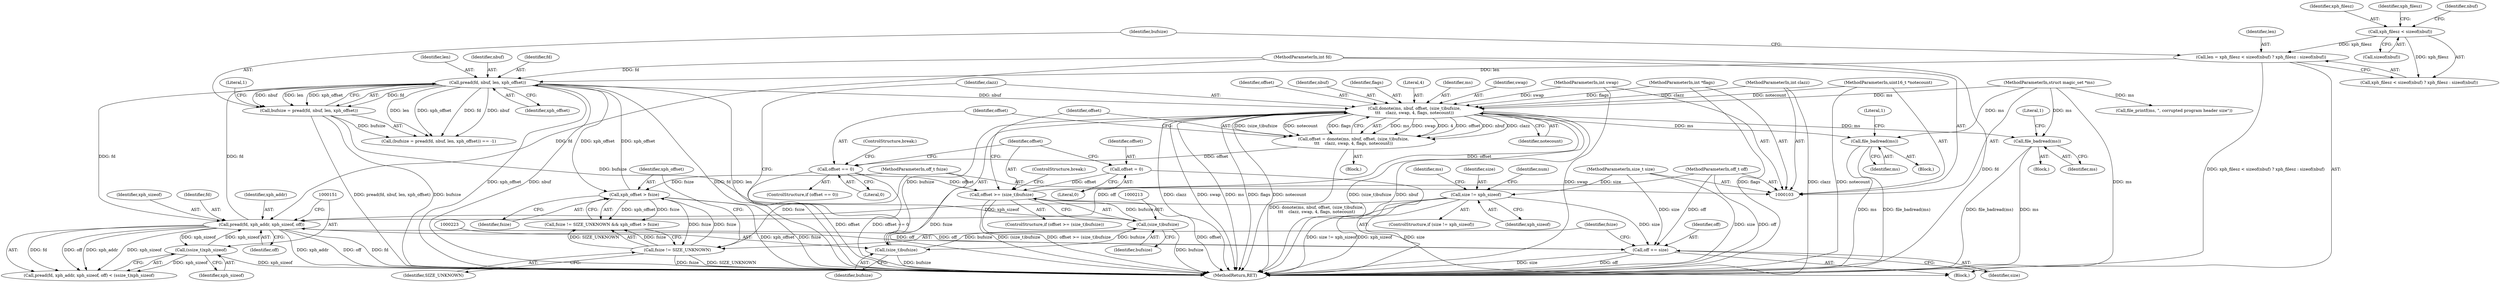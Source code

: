 digraph "0_file_ce90e05774dd77d86cfc8dfa6da57b32816841c4_3@pointer" {
"1000218" [label="(Call,donote(ms, nbuf, offset, (size_t)bufsize,\n\t\t\t    clazz, swap, 4, flags, notecount))"];
"1000104" [label="(MethodParameterIn,struct magic_set *ms)"];
"1000191" [label="(Call,pread(fd, nbuf, len, xph_offset))"];
"1000145" [label="(Call,pread(fd, xph_addr, xph_sizeof, off))"];
"1000107" [label="(MethodParameterIn,int fd)"];
"1000150" [label="(Call,(ssize_t)xph_sizeof)"];
"1000122" [label="(Call,size != xph_sizeof)"];
"1000110" [label="(MethodParameterIn,size_t size)"];
"1000159" [label="(Call,off += size)"];
"1000108" [label="(MethodParameterIn,off_t off)"];
"1000177" [label="(Call,len = xph_filesz < sizeof(nbuf) ? xph_filesz : sizeof(nbuf))"];
"1000180" [label="(Call,xph_filesz < sizeof(nbuf))"];
"1000167" [label="(Call,xph_offset > fsize)"];
"1000164" [label="(Call,fsize != SIZE_UNKNOWN)"];
"1000111" [label="(MethodParameterIn,off_t fsize)"];
"1000210" [label="(Call,offset >= (size_t)bufsize)"];
"1000231" [label="(Call,offset == 0)"];
"1000216" [label="(Call,offset = donote(ms, nbuf, offset, (size_t)bufsize,\n\t\t\t    clazz, swap, 4, flags, notecount))"];
"1000218" [label="(Call,donote(ms, nbuf, offset, (size_t)bufsize,\n\t\t\t    clazz, swap, 4, flags, notecount))"];
"1000222" [label="(Call,(size_t)bufsize)"];
"1000212" [label="(Call,(size_t)bufsize)"];
"1000189" [label="(Call,bufsize = pread(fd, nbuf, len, xph_offset))"];
"1000105" [label="(MethodParameterIn,int clazz)"];
"1000106" [label="(MethodParameterIn,int swap)"];
"1000112" [label="(MethodParameterIn,int *flags)"];
"1000113" [label="(MethodParameterIn,uint16_t *notecount)"];
"1000204" [label="(Call,offset = 0)"];
"1000154" [label="(Call,file_badread(ms))"];
"1000199" [label="(Call,file_badread(ms))"];
"1000204" [label="(Call,offset = 0)"];
"1000161" [label="(Identifier,size)"];
"1000191" [label="(Call,pread(fd, nbuf, len, xph_offset))"];
"1000149" [label="(Identifier,off)"];
"1000217" [label="(Identifier,offset)"];
"1000153" [label="(Block,)"];
"1000180" [label="(Call,xph_filesz < sizeof(nbuf))"];
"1000194" [label="(Identifier,len)"];
"1000198" [label="(Block,)"];
"1000146" [label="(Identifier,fd)"];
"1000144" [label="(Call,pread(fd, xph_addr, xph_sizeof, off) < (ssize_t)xph_sizeof)"];
"1000150" [label="(Call,(ssize_t)xph_sizeof)"];
"1000228" [label="(Identifier,flags)"];
"1000145" [label="(Call,pread(fd, xph_addr, xph_sizeof, off))"];
"1000154" [label="(Call,file_badread(ms))"];
"1000190" [label="(Identifier,bufsize)"];
"1000181" [label="(Identifier,xph_filesz)"];
"1000147" [label="(Identifier,xph_addr)"];
"1000237" [label="(MethodReturn,RET)"];
"1000121" [label="(ControlStructure,if (size != xph_sizeof))"];
"1000206" [label="(Literal,0)"];
"1000139" [label="(Identifier,num)"];
"1000227" [label="(Literal,4)"];
"1000165" [label="(Identifier,fsize)"];
"1000159" [label="(Call,off += size)"];
"1000193" [label="(Identifier,nbuf)"];
"1000219" [label="(Identifier,ms)"];
"1000216" [label="(Call,offset = donote(ms, nbuf, offset, (size_t)bufsize,\n\t\t\t    clazz, swap, 4, flags, notecount))"];
"1000177" [label="(Call,len = xph_filesz < sizeof(nbuf) ? xph_filesz : sizeof(nbuf))"];
"1000224" [label="(Identifier,bufsize)"];
"1000167" [label="(Call,xph_offset > fsize)"];
"1000188" [label="(Call,(bufsize = pread(fd, nbuf, len, xph_offset)) == -1)"];
"1000124" [label="(Identifier,xph_sizeof)"];
"1000199" [label="(Call,file_badread(ms))"];
"1000192" [label="(Identifier,fd)"];
"1000226" [label="(Identifier,swap)"];
"1000208" [label="(Block,)"];
"1000215" [label="(ControlStructure,break;)"];
"1000230" [label="(ControlStructure,if (offset == 0))"];
"1000166" [label="(Identifier,SIZE_UNKNOWN)"];
"1000212" [label="(Call,(size_t)bufsize)"];
"1000225" [label="(Identifier,clazz)"];
"1000160" [label="(Identifier,off)"];
"1000195" [label="(Identifier,xph_offset)"];
"1000234" [label="(ControlStructure,break;)"];
"1000182" [label="(Call,sizeof(nbuf))"];
"1000218" [label="(Call,donote(ms, nbuf, offset, (size_t)bufsize,\n\t\t\t    clazz, swap, 4, flags, notecount))"];
"1000122" [label="(Call,size != xph_sizeof)"];
"1000179" [label="(Call,xph_filesz < sizeof(nbuf) ? xph_filesz : sizeof(nbuf))"];
"1000189" [label="(Call,bufsize = pread(fd, nbuf, len, xph_offset))"];
"1000214" [label="(Identifier,bufsize)"];
"1000205" [label="(Identifier,offset)"];
"1000221" [label="(Identifier,offset)"];
"1000129" [label="(Identifier,ms)"];
"1000110" [label="(MethodParameterIn,size_t size)"];
"1000148" [label="(Identifier,xph_sizeof)"];
"1000211" [label="(Identifier,offset)"];
"1000184" [label="(Identifier,xph_filesz)"];
"1000113" [label="(MethodParameterIn,uint16_t *notecount)"];
"1000231" [label="(Call,offset == 0)"];
"1000142" [label="(Block,)"];
"1000169" [label="(Identifier,fsize)"];
"1000233" [label="(Literal,0)"];
"1000128" [label="(Call,file_printf(ms, \", corrupted program header size\"))"];
"1000186" [label="(Identifier,nbuf)"];
"1000107" [label="(MethodParameterIn,int fd)"];
"1000105" [label="(MethodParameterIn,int clazz)"];
"1000232" [label="(Identifier,offset)"];
"1000197" [label="(Literal,1)"];
"1000164" [label="(Call,fsize != SIZE_UNKNOWN)"];
"1000210" [label="(Call,offset >= (size_t)bufsize)"];
"1000104" [label="(MethodParameterIn,struct magic_set *ms)"];
"1000229" [label="(Identifier,notecount)"];
"1000155" [label="(Identifier,ms)"];
"1000203" [label="(Literal,1)"];
"1000163" [label="(Call,fsize != SIZE_UNKNOWN && xph_offset > fsize)"];
"1000123" [label="(Identifier,size)"];
"1000112" [label="(MethodParameterIn,int *flags)"];
"1000220" [label="(Identifier,nbuf)"];
"1000158" [label="(Literal,1)"];
"1000200" [label="(Identifier,ms)"];
"1000152" [label="(Identifier,xph_sizeof)"];
"1000106" [label="(MethodParameterIn,int swap)"];
"1000209" [label="(ControlStructure,if (offset >= (size_t)bufsize))"];
"1000178" [label="(Identifier,len)"];
"1000108" [label="(MethodParameterIn,off_t off)"];
"1000168" [label="(Identifier,xph_offset)"];
"1000111" [label="(MethodParameterIn,off_t fsize)"];
"1000222" [label="(Call,(size_t)bufsize)"];
"1000218" -> "1000216"  [label="AST: "];
"1000218" -> "1000229"  [label="CFG: "];
"1000219" -> "1000218"  [label="AST: "];
"1000220" -> "1000218"  [label="AST: "];
"1000221" -> "1000218"  [label="AST: "];
"1000222" -> "1000218"  [label="AST: "];
"1000225" -> "1000218"  [label="AST: "];
"1000226" -> "1000218"  [label="AST: "];
"1000227" -> "1000218"  [label="AST: "];
"1000228" -> "1000218"  [label="AST: "];
"1000229" -> "1000218"  [label="AST: "];
"1000216" -> "1000218"  [label="CFG: "];
"1000218" -> "1000237"  [label="DDG: clazz"];
"1000218" -> "1000237"  [label="DDG: swap"];
"1000218" -> "1000237"  [label="DDG: ms"];
"1000218" -> "1000237"  [label="DDG: flags"];
"1000218" -> "1000237"  [label="DDG: notecount"];
"1000218" -> "1000237"  [label="DDG: (size_t)bufsize"];
"1000218" -> "1000237"  [label="DDG: nbuf"];
"1000218" -> "1000154"  [label="DDG: ms"];
"1000218" -> "1000199"  [label="DDG: ms"];
"1000218" -> "1000216"  [label="DDG: ms"];
"1000218" -> "1000216"  [label="DDG: swap"];
"1000218" -> "1000216"  [label="DDG: 4"];
"1000218" -> "1000216"  [label="DDG: offset"];
"1000218" -> "1000216"  [label="DDG: nbuf"];
"1000218" -> "1000216"  [label="DDG: clazz"];
"1000218" -> "1000216"  [label="DDG: (size_t)bufsize"];
"1000218" -> "1000216"  [label="DDG: notecount"];
"1000218" -> "1000216"  [label="DDG: flags"];
"1000104" -> "1000218"  [label="DDG: ms"];
"1000191" -> "1000218"  [label="DDG: nbuf"];
"1000210" -> "1000218"  [label="DDG: offset"];
"1000222" -> "1000218"  [label="DDG: bufsize"];
"1000105" -> "1000218"  [label="DDG: clazz"];
"1000106" -> "1000218"  [label="DDG: swap"];
"1000112" -> "1000218"  [label="DDG: flags"];
"1000113" -> "1000218"  [label="DDG: notecount"];
"1000104" -> "1000103"  [label="AST: "];
"1000104" -> "1000237"  [label="DDG: ms"];
"1000104" -> "1000128"  [label="DDG: ms"];
"1000104" -> "1000154"  [label="DDG: ms"];
"1000104" -> "1000199"  [label="DDG: ms"];
"1000191" -> "1000189"  [label="AST: "];
"1000191" -> "1000195"  [label="CFG: "];
"1000192" -> "1000191"  [label="AST: "];
"1000193" -> "1000191"  [label="AST: "];
"1000194" -> "1000191"  [label="AST: "];
"1000195" -> "1000191"  [label="AST: "];
"1000189" -> "1000191"  [label="CFG: "];
"1000191" -> "1000237"  [label="DDG: len"];
"1000191" -> "1000237"  [label="DDG: xph_offset"];
"1000191" -> "1000237"  [label="DDG: nbuf"];
"1000191" -> "1000237"  [label="DDG: fd"];
"1000191" -> "1000145"  [label="DDG: fd"];
"1000191" -> "1000167"  [label="DDG: xph_offset"];
"1000191" -> "1000188"  [label="DDG: fd"];
"1000191" -> "1000188"  [label="DDG: nbuf"];
"1000191" -> "1000188"  [label="DDG: len"];
"1000191" -> "1000188"  [label="DDG: xph_offset"];
"1000191" -> "1000189"  [label="DDG: fd"];
"1000191" -> "1000189"  [label="DDG: nbuf"];
"1000191" -> "1000189"  [label="DDG: len"];
"1000191" -> "1000189"  [label="DDG: xph_offset"];
"1000145" -> "1000191"  [label="DDG: fd"];
"1000107" -> "1000191"  [label="DDG: fd"];
"1000177" -> "1000191"  [label="DDG: len"];
"1000167" -> "1000191"  [label="DDG: xph_offset"];
"1000145" -> "1000144"  [label="AST: "];
"1000145" -> "1000149"  [label="CFG: "];
"1000146" -> "1000145"  [label="AST: "];
"1000147" -> "1000145"  [label="AST: "];
"1000148" -> "1000145"  [label="AST: "];
"1000149" -> "1000145"  [label="AST: "];
"1000151" -> "1000145"  [label="CFG: "];
"1000145" -> "1000237"  [label="DDG: off"];
"1000145" -> "1000237"  [label="DDG: fd"];
"1000145" -> "1000237"  [label="DDG: xph_addr"];
"1000145" -> "1000144"  [label="DDG: fd"];
"1000145" -> "1000144"  [label="DDG: xph_addr"];
"1000145" -> "1000144"  [label="DDG: xph_sizeof"];
"1000145" -> "1000144"  [label="DDG: off"];
"1000107" -> "1000145"  [label="DDG: fd"];
"1000150" -> "1000145"  [label="DDG: xph_sizeof"];
"1000122" -> "1000145"  [label="DDG: xph_sizeof"];
"1000159" -> "1000145"  [label="DDG: off"];
"1000108" -> "1000145"  [label="DDG: off"];
"1000145" -> "1000150"  [label="DDG: xph_sizeof"];
"1000145" -> "1000159"  [label="DDG: off"];
"1000107" -> "1000103"  [label="AST: "];
"1000107" -> "1000237"  [label="DDG: fd"];
"1000150" -> "1000144"  [label="AST: "];
"1000150" -> "1000152"  [label="CFG: "];
"1000151" -> "1000150"  [label="AST: "];
"1000152" -> "1000150"  [label="AST: "];
"1000144" -> "1000150"  [label="CFG: "];
"1000150" -> "1000237"  [label="DDG: xph_sizeof"];
"1000150" -> "1000144"  [label="DDG: xph_sizeof"];
"1000122" -> "1000121"  [label="AST: "];
"1000122" -> "1000124"  [label="CFG: "];
"1000123" -> "1000122"  [label="AST: "];
"1000124" -> "1000122"  [label="AST: "];
"1000129" -> "1000122"  [label="CFG: "];
"1000139" -> "1000122"  [label="CFG: "];
"1000122" -> "1000237"  [label="DDG: size"];
"1000122" -> "1000237"  [label="DDG: size != xph_sizeof"];
"1000122" -> "1000237"  [label="DDG: xph_sizeof"];
"1000110" -> "1000122"  [label="DDG: size"];
"1000122" -> "1000159"  [label="DDG: size"];
"1000110" -> "1000103"  [label="AST: "];
"1000110" -> "1000237"  [label="DDG: size"];
"1000110" -> "1000159"  [label="DDG: size"];
"1000159" -> "1000142"  [label="AST: "];
"1000159" -> "1000161"  [label="CFG: "];
"1000160" -> "1000159"  [label="AST: "];
"1000161" -> "1000159"  [label="AST: "];
"1000165" -> "1000159"  [label="CFG: "];
"1000159" -> "1000237"  [label="DDG: off"];
"1000159" -> "1000237"  [label="DDG: size"];
"1000108" -> "1000159"  [label="DDG: off"];
"1000108" -> "1000103"  [label="AST: "];
"1000108" -> "1000237"  [label="DDG: off"];
"1000177" -> "1000142"  [label="AST: "];
"1000177" -> "1000179"  [label="CFG: "];
"1000178" -> "1000177"  [label="AST: "];
"1000179" -> "1000177"  [label="AST: "];
"1000190" -> "1000177"  [label="CFG: "];
"1000177" -> "1000237"  [label="DDG: xph_filesz < sizeof(nbuf) ? xph_filesz : sizeof(nbuf)"];
"1000180" -> "1000177"  [label="DDG: xph_filesz"];
"1000180" -> "1000179"  [label="AST: "];
"1000180" -> "1000182"  [label="CFG: "];
"1000181" -> "1000180"  [label="AST: "];
"1000182" -> "1000180"  [label="AST: "];
"1000184" -> "1000180"  [label="CFG: "];
"1000186" -> "1000180"  [label="CFG: "];
"1000180" -> "1000179"  [label="DDG: xph_filesz"];
"1000167" -> "1000163"  [label="AST: "];
"1000167" -> "1000169"  [label="CFG: "];
"1000168" -> "1000167"  [label="AST: "];
"1000169" -> "1000167"  [label="AST: "];
"1000163" -> "1000167"  [label="CFG: "];
"1000167" -> "1000237"  [label="DDG: xph_offset"];
"1000167" -> "1000237"  [label="DDG: fsize"];
"1000167" -> "1000164"  [label="DDG: fsize"];
"1000167" -> "1000163"  [label="DDG: xph_offset"];
"1000167" -> "1000163"  [label="DDG: fsize"];
"1000164" -> "1000167"  [label="DDG: fsize"];
"1000111" -> "1000167"  [label="DDG: fsize"];
"1000164" -> "1000163"  [label="AST: "];
"1000164" -> "1000166"  [label="CFG: "];
"1000165" -> "1000164"  [label="AST: "];
"1000166" -> "1000164"  [label="AST: "];
"1000168" -> "1000164"  [label="CFG: "];
"1000163" -> "1000164"  [label="CFG: "];
"1000164" -> "1000237"  [label="DDG: SIZE_UNKNOWN"];
"1000164" -> "1000237"  [label="DDG: fsize"];
"1000164" -> "1000163"  [label="DDG: fsize"];
"1000164" -> "1000163"  [label="DDG: SIZE_UNKNOWN"];
"1000111" -> "1000164"  [label="DDG: fsize"];
"1000111" -> "1000103"  [label="AST: "];
"1000111" -> "1000237"  [label="DDG: fsize"];
"1000210" -> "1000209"  [label="AST: "];
"1000210" -> "1000212"  [label="CFG: "];
"1000211" -> "1000210"  [label="AST: "];
"1000212" -> "1000210"  [label="AST: "];
"1000215" -> "1000210"  [label="CFG: "];
"1000217" -> "1000210"  [label="CFG: "];
"1000210" -> "1000237"  [label="DDG: offset >= (size_t)bufsize"];
"1000210" -> "1000237"  [label="DDG: (size_t)bufsize"];
"1000210" -> "1000237"  [label="DDG: offset"];
"1000231" -> "1000210"  [label="DDG: offset"];
"1000204" -> "1000210"  [label="DDG: offset"];
"1000212" -> "1000210"  [label="DDG: bufsize"];
"1000231" -> "1000230"  [label="AST: "];
"1000231" -> "1000233"  [label="CFG: "];
"1000232" -> "1000231"  [label="AST: "];
"1000233" -> "1000231"  [label="AST: "];
"1000211" -> "1000231"  [label="CFG: "];
"1000234" -> "1000231"  [label="CFG: "];
"1000231" -> "1000237"  [label="DDG: offset == 0"];
"1000231" -> "1000237"  [label="DDG: offset"];
"1000216" -> "1000231"  [label="DDG: offset"];
"1000216" -> "1000208"  [label="AST: "];
"1000217" -> "1000216"  [label="AST: "];
"1000232" -> "1000216"  [label="CFG: "];
"1000216" -> "1000237"  [label="DDG: donote(ms, nbuf, offset, (size_t)bufsize,\n\t\t\t    clazz, swap, 4, flags, notecount)"];
"1000222" -> "1000224"  [label="CFG: "];
"1000223" -> "1000222"  [label="AST: "];
"1000224" -> "1000222"  [label="AST: "];
"1000225" -> "1000222"  [label="CFG: "];
"1000222" -> "1000237"  [label="DDG: bufsize"];
"1000222" -> "1000212"  [label="DDG: bufsize"];
"1000212" -> "1000222"  [label="DDG: bufsize"];
"1000212" -> "1000214"  [label="CFG: "];
"1000213" -> "1000212"  [label="AST: "];
"1000214" -> "1000212"  [label="AST: "];
"1000212" -> "1000237"  [label="DDG: bufsize"];
"1000189" -> "1000212"  [label="DDG: bufsize"];
"1000189" -> "1000188"  [label="AST: "];
"1000190" -> "1000189"  [label="AST: "];
"1000197" -> "1000189"  [label="CFG: "];
"1000189" -> "1000237"  [label="DDG: bufsize"];
"1000189" -> "1000237"  [label="DDG: pread(fd, nbuf, len, xph_offset)"];
"1000189" -> "1000188"  [label="DDG: bufsize"];
"1000105" -> "1000103"  [label="AST: "];
"1000105" -> "1000237"  [label="DDG: clazz"];
"1000106" -> "1000103"  [label="AST: "];
"1000106" -> "1000237"  [label="DDG: swap"];
"1000112" -> "1000103"  [label="AST: "];
"1000112" -> "1000237"  [label="DDG: flags"];
"1000113" -> "1000103"  [label="AST: "];
"1000113" -> "1000237"  [label="DDG: notecount"];
"1000204" -> "1000142"  [label="AST: "];
"1000204" -> "1000206"  [label="CFG: "];
"1000205" -> "1000204"  [label="AST: "];
"1000206" -> "1000204"  [label="AST: "];
"1000211" -> "1000204"  [label="CFG: "];
"1000154" -> "1000153"  [label="AST: "];
"1000154" -> "1000155"  [label="CFG: "];
"1000155" -> "1000154"  [label="AST: "];
"1000158" -> "1000154"  [label="CFG: "];
"1000154" -> "1000237"  [label="DDG: ms"];
"1000154" -> "1000237"  [label="DDG: file_badread(ms)"];
"1000199" -> "1000198"  [label="AST: "];
"1000199" -> "1000200"  [label="CFG: "];
"1000200" -> "1000199"  [label="AST: "];
"1000203" -> "1000199"  [label="CFG: "];
"1000199" -> "1000237"  [label="DDG: ms"];
"1000199" -> "1000237"  [label="DDG: file_badread(ms)"];
}
